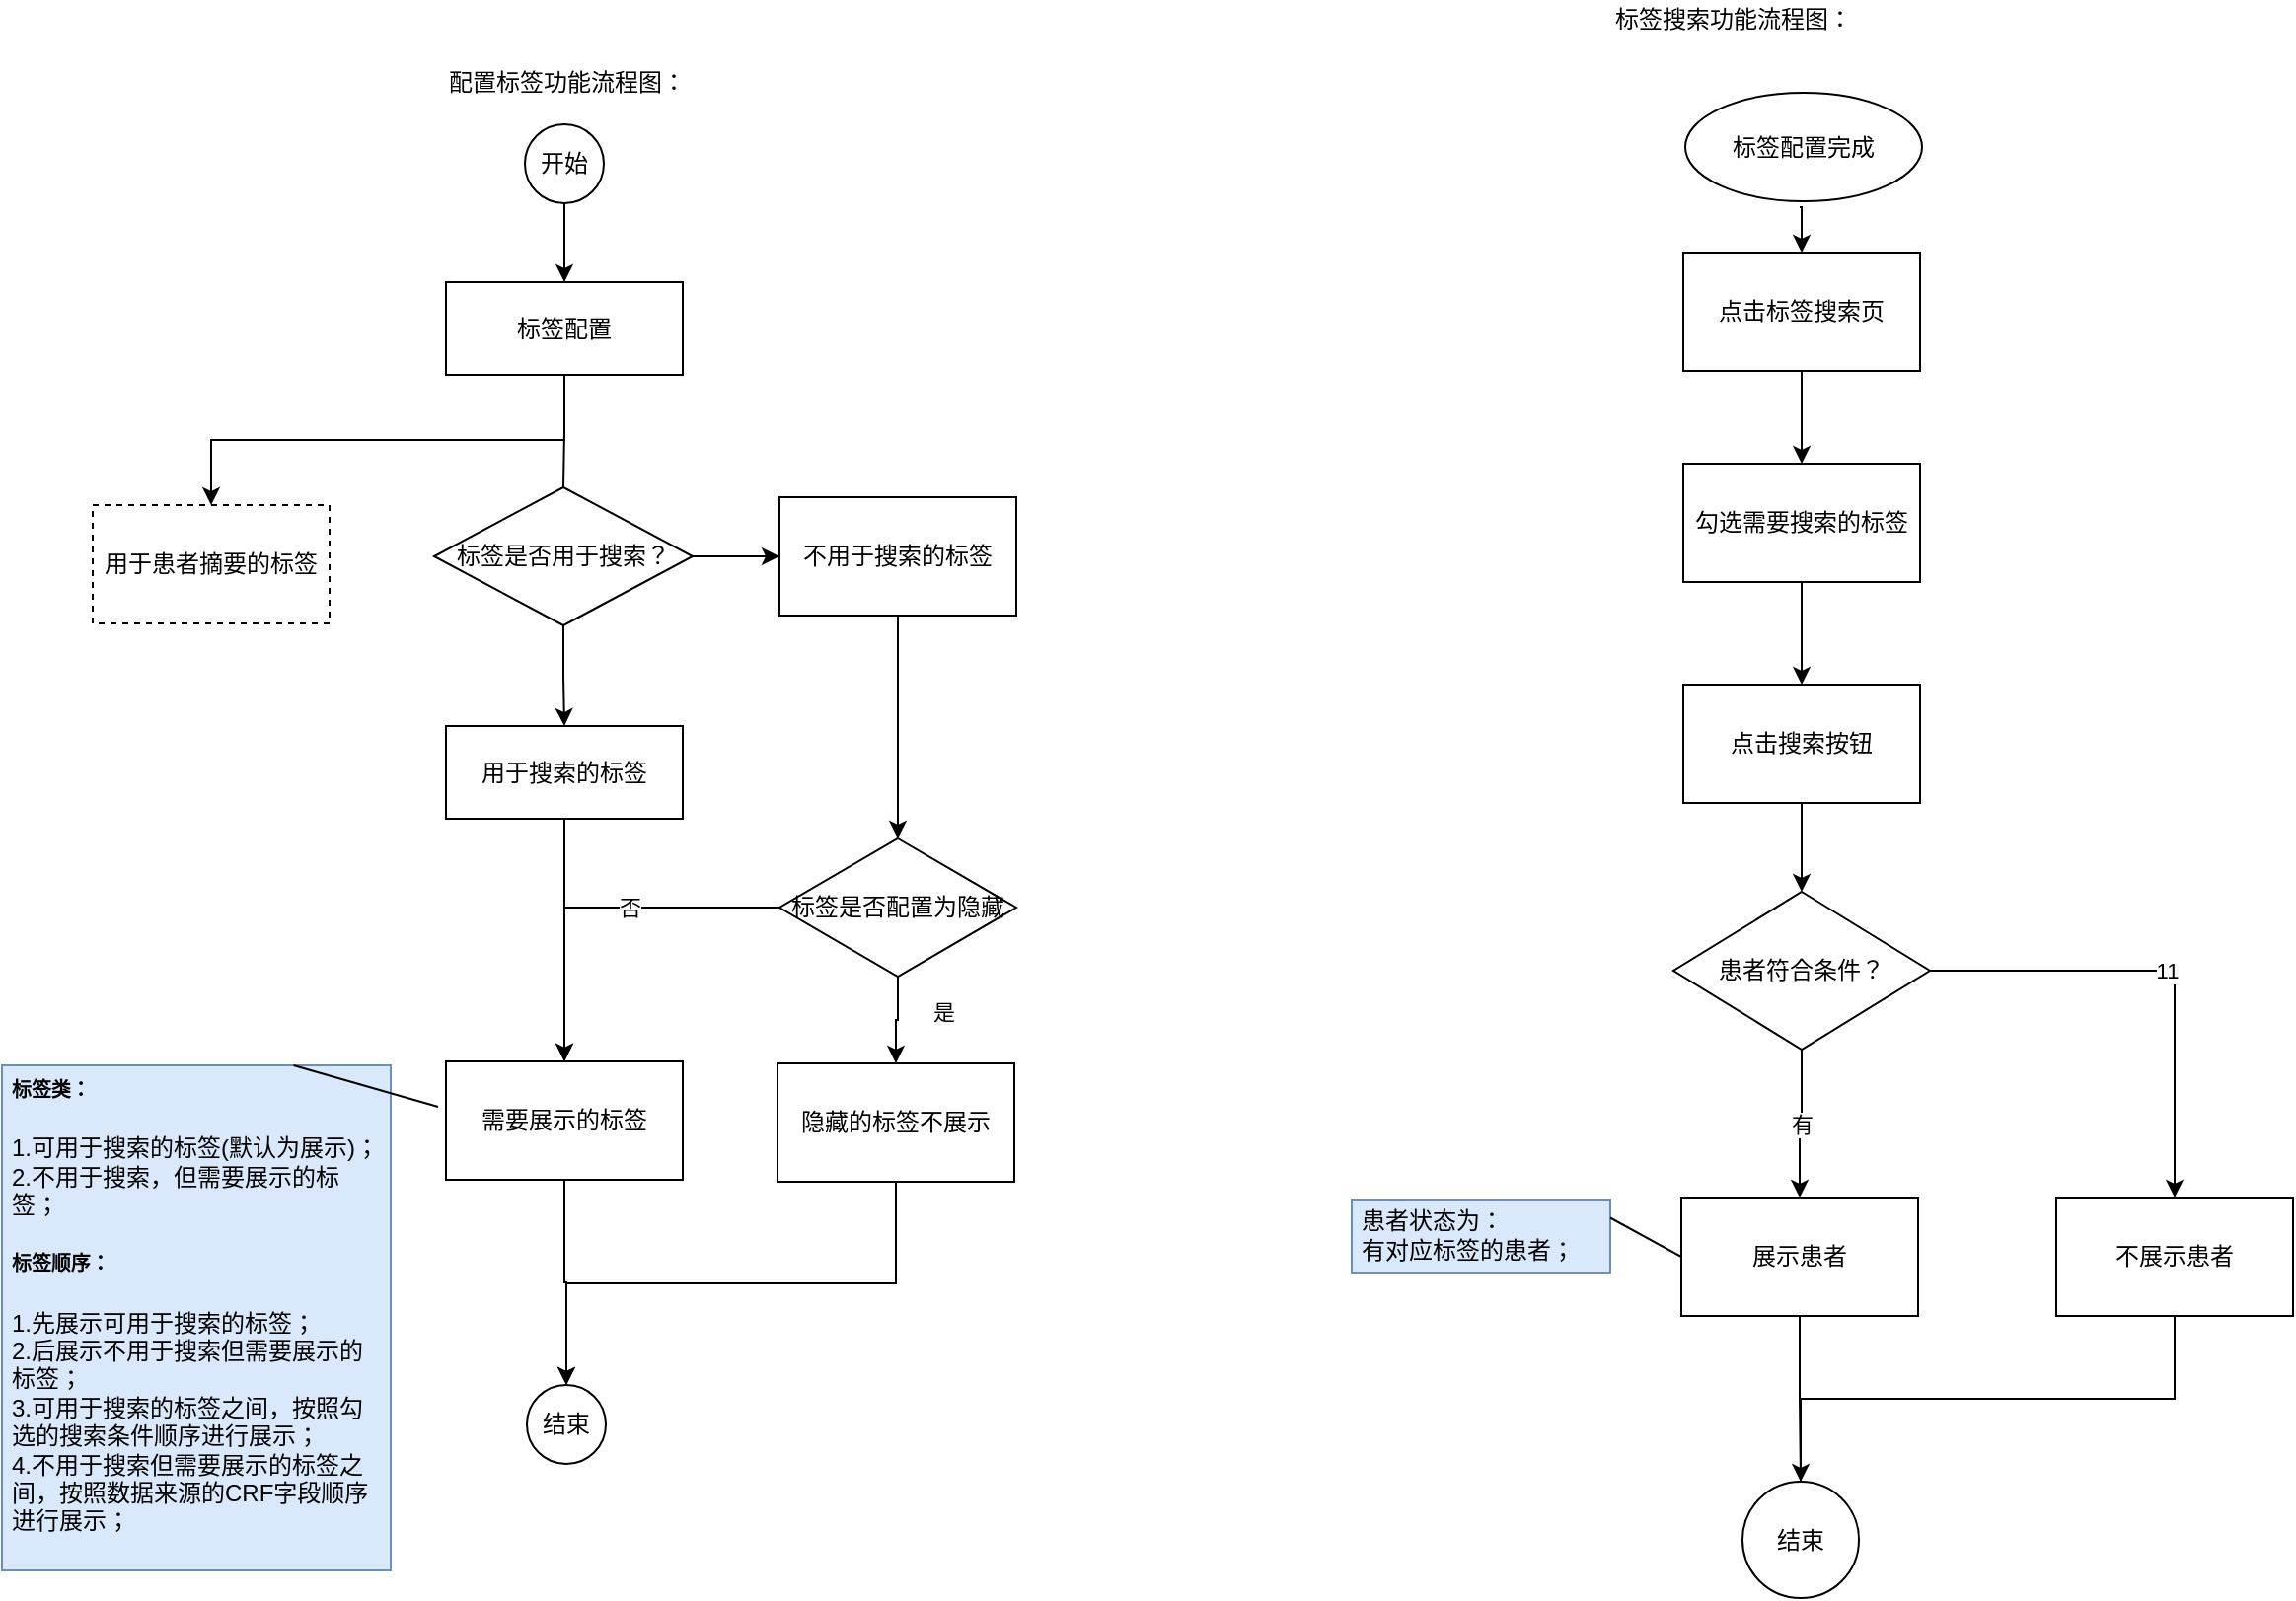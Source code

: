 <mxfile version="14.8.3" type="github">
  <diagram id="2TADyYtRJeXbwywr8u7V" name="第 1 页">
    <mxGraphModel dx="3577" dy="1285" grid="0" gridSize="10" guides="0" tooltips="1" connect="1" arrows="1" fold="1" page="1" pageScale="1" pageWidth="1200" pageHeight="1920" math="0" shadow="0">
      <root>
        <mxCell id="0" />
        <mxCell id="1" parent="0" />
        <mxCell id="0NsFDEd5azYHx1vuOnu8-48" style="edgeStyle=orthogonalEdgeStyle;rounded=0;orthogonalLoop=1;jettySize=auto;html=1;entryX=0.5;entryY=0;entryDx=0;entryDy=0;" parent="1" source="0NsFDEd5azYHx1vuOnu8-5" target="0NsFDEd5azYHx1vuOnu8-15" edge="1">
          <mxGeometry relative="1" as="geometry">
            <mxPoint x="-227" y="280" as="targetPoint" />
          </mxGeometry>
        </mxCell>
        <mxCell id="0NsFDEd5azYHx1vuOnu8-5" value="点击标签搜索页" style="rounded=0;whiteSpace=wrap;html=1;" parent="1" vertex="1">
          <mxGeometry x="-287" y="178" width="120" height="60" as="geometry" />
        </mxCell>
        <mxCell id="0NsFDEd5azYHx1vuOnu8-47" style="edgeStyle=orthogonalEdgeStyle;rounded=0;orthogonalLoop=1;jettySize=auto;html=1;exitX=0.5;exitY=1;exitDx=0;exitDy=0;entryX=0.5;entryY=0;entryDx=0;entryDy=0;" parent="1" target="0NsFDEd5azYHx1vuOnu8-5" edge="1">
          <mxGeometry relative="1" as="geometry">
            <mxPoint x="-228" y="155" as="sourcePoint" />
          </mxGeometry>
        </mxCell>
        <mxCell id="0NsFDEd5azYHx1vuOnu8-22" style="edgeStyle=orthogonalEdgeStyle;rounded=0;orthogonalLoop=1;jettySize=auto;html=1;entryX=0.5;entryY=0;entryDx=0;entryDy=0;" parent="1" source="0NsFDEd5azYHx1vuOnu8-15" target="0NsFDEd5azYHx1vuOnu8-19" edge="1">
          <mxGeometry relative="1" as="geometry" />
        </mxCell>
        <mxCell id="0NsFDEd5azYHx1vuOnu8-15" value="勾选需要搜索的标签" style="rounded=0;whiteSpace=wrap;html=1;" parent="1" vertex="1">
          <mxGeometry x="-287" y="285" width="120" height="60" as="geometry" />
        </mxCell>
        <mxCell id="0NsFDEd5azYHx1vuOnu8-19" value="点击搜索按钮" style="rounded=0;whiteSpace=wrap;html=1;" parent="1" vertex="1">
          <mxGeometry x="-287" y="397" width="120" height="60" as="geometry" />
        </mxCell>
        <mxCell id="0NsFDEd5azYHx1vuOnu8-33" style="edgeStyle=orthogonalEdgeStyle;rounded=0;orthogonalLoop=1;jettySize=auto;html=1;exitX=0.5;exitY=1;exitDx=0;exitDy=0;entryX=0.5;entryY=0;entryDx=0;entryDy=0;fillColor=#d5e8d4;" parent="1" source="0NsFDEd5azYHx1vuOnu8-19" target="0NsFDEd5azYHx1vuOnu8-24" edge="1">
          <mxGeometry relative="1" as="geometry">
            <mxPoint x="-228" y="580" as="sourcePoint" />
          </mxGeometry>
        </mxCell>
        <mxCell id="0NsFDEd5azYHx1vuOnu8-26" value="有" style="edgeStyle=orthogonalEdgeStyle;rounded=0;orthogonalLoop=1;jettySize=auto;html=1;exitX=0.5;exitY=1;exitDx=0;exitDy=0;entryX=0.5;entryY=0;entryDx=0;entryDy=0;" parent="1" source="0NsFDEd5azYHx1vuOnu8-24" target="0NsFDEd5azYHx1vuOnu8-25" edge="1">
          <mxGeometry relative="1" as="geometry" />
        </mxCell>
        <mxCell id="0NsFDEd5azYHx1vuOnu8-35" value="11" style="edgeStyle=orthogonalEdgeStyle;rounded=0;orthogonalLoop=1;jettySize=auto;html=1;entryX=0.5;entryY=0;entryDx=0;entryDy=0;" parent="1" source="0NsFDEd5azYHx1vuOnu8-24" target="0NsFDEd5azYHx1vuOnu8-27" edge="1">
          <mxGeometry relative="1" as="geometry" />
        </mxCell>
        <mxCell id="0NsFDEd5azYHx1vuOnu8-24" value="患者符合条件？" style="rhombus;whiteSpace=wrap;html=1;" parent="1" vertex="1">
          <mxGeometry x="-292" y="502" width="130" height="80" as="geometry" />
        </mxCell>
        <mxCell id="0NsFDEd5azYHx1vuOnu8-25" value="展示患者" style="rounded=0;whiteSpace=wrap;html=1;" parent="1" vertex="1">
          <mxGeometry x="-288" y="657" width="120" height="60" as="geometry" />
        </mxCell>
        <mxCell id="lo-D50GMY3HxLi5D7oOY-20" style="edgeStyle=orthogonalEdgeStyle;rounded=0;orthogonalLoop=1;jettySize=auto;html=1;exitX=0.5;exitY=1;exitDx=0;exitDy=0;" edge="1" parent="1" source="0NsFDEd5azYHx1vuOnu8-27" target="0NsFDEd5azYHx1vuOnu8-45">
          <mxGeometry relative="1" as="geometry" />
        </mxCell>
        <mxCell id="0NsFDEd5azYHx1vuOnu8-27" value="不展示患者" style="rounded=0;whiteSpace=wrap;html=1;" parent="1" vertex="1">
          <mxGeometry x="-98" y="657" width="120" height="60" as="geometry" />
        </mxCell>
        <mxCell id="0NsFDEd5azYHx1vuOnu8-39" style="edgeStyle=orthogonalEdgeStyle;rounded=0;orthogonalLoop=1;jettySize=auto;html=1;entryX=0.5;entryY=0;entryDx=0;entryDy=0;" parent="1" target="0NsFDEd5azYHx1vuOnu8-32" edge="1">
          <mxGeometry relative="1" as="geometry">
            <mxPoint x="530.0" y="1220" as="sourcePoint" />
          </mxGeometry>
        </mxCell>
        <mxCell id="0NsFDEd5azYHx1vuOnu8-52" value="标签搜索功能流程图：" style="text;html=1;strokeColor=none;fillColor=none;align=center;verticalAlign=middle;whiteSpace=wrap;rounded=0;" parent="1" vertex="1">
          <mxGeometry x="-337" y="50" width="151" height="20" as="geometry" />
        </mxCell>
        <mxCell id="0NsFDEd5azYHx1vuOnu8-53" value="配置标签功能流程图：" style="text;html=1;strokeColor=none;fillColor=none;align=center;verticalAlign=middle;whiteSpace=wrap;rounded=0;" parent="1" vertex="1">
          <mxGeometry x="-928" y="82" width="151" height="20" as="geometry" />
        </mxCell>
        <mxCell id="lo-D50GMY3HxLi5D7oOY-1" value="" style="edgeStyle=orthogonalEdgeStyle;rounded=0;orthogonalLoop=1;jettySize=auto;html=1;" edge="1" parent="1" source="0NsFDEd5azYHx1vuOnu8-54" target="0NsFDEd5azYHx1vuOnu8-55">
          <mxGeometry relative="1" as="geometry" />
        </mxCell>
        <mxCell id="0NsFDEd5azYHx1vuOnu8-54" value="开始" style="ellipse;whiteSpace=wrap;html=1;aspect=fixed;" parent="1" vertex="1">
          <mxGeometry x="-874" y="113" width="40" height="40" as="geometry" />
        </mxCell>
        <mxCell id="lo-D50GMY3HxLi5D7oOY-4" style="edgeStyle=orthogonalEdgeStyle;rounded=0;orthogonalLoop=1;jettySize=auto;html=1;entryX=0.5;entryY=0;entryDx=0;entryDy=0;startArrow=none;" edge="1" parent="1" source="lo-D50GMY3HxLi5D7oOY-34" target="lo-D50GMY3HxLi5D7oOY-25">
          <mxGeometry relative="1" as="geometry">
            <mxPoint x="-876" y="281" as="targetPoint" />
          </mxGeometry>
        </mxCell>
        <mxCell id="lo-D50GMY3HxLi5D7oOY-37" style="edgeStyle=orthogonalEdgeStyle;rounded=0;orthogonalLoop=1;jettySize=auto;html=1;entryX=0.5;entryY=0;entryDx=0;entryDy=0;strokeColor=#000000;exitX=0.5;exitY=1;exitDx=0;exitDy=0;" edge="1" parent="1" source="0NsFDEd5azYHx1vuOnu8-55" target="lo-D50GMY3HxLi5D7oOY-24">
          <mxGeometry relative="1" as="geometry">
            <mxPoint x="-754" y="254" as="sourcePoint" />
          </mxGeometry>
        </mxCell>
        <mxCell id="0NsFDEd5azYHx1vuOnu8-55" value="标签配置" style="rounded=0;whiteSpace=wrap;html=1;" parent="1" vertex="1">
          <mxGeometry x="-914" y="193" width="120" height="47" as="geometry" />
        </mxCell>
        <mxCell id="lo-D50GMY3HxLi5D7oOY-6" style="edgeStyle=orthogonalEdgeStyle;rounded=0;orthogonalLoop=1;jettySize=auto;html=1;exitX=0.5;exitY=1;exitDx=0;exitDy=0;entryX=0.5;entryY=0;entryDx=0;entryDy=0;" edge="1" parent="1" source="0NsFDEd5azYHx1vuOnu8-62" target="0NsFDEd5azYHx1vuOnu8-69">
          <mxGeometry relative="1" as="geometry" />
        </mxCell>
        <mxCell id="0NsFDEd5azYHx1vuOnu8-62" value="不用于搜索的标签" style="rounded=0;whiteSpace=wrap;html=1;" parent="1" vertex="1">
          <mxGeometry x="-745" y="302" width="120" height="60" as="geometry" />
        </mxCell>
        <mxCell id="0NsFDEd5azYHx1vuOnu8-67" style="edgeStyle=orthogonalEdgeStyle;rounded=0;orthogonalLoop=1;jettySize=auto;html=1;entryX=0.5;entryY=0;entryDx=0;entryDy=0;" parent="1" source="0NsFDEd5azYHx1vuOnu8-69" target="0NsFDEd5azYHx1vuOnu8-71" edge="1">
          <mxGeometry relative="1" as="geometry" />
        </mxCell>
        <mxCell id="lo-D50GMY3HxLi5D7oOY-17" value="是" style="edgeLabel;html=1;align=center;verticalAlign=middle;resizable=0;points=[];" vertex="1" connectable="0" parent="0NsFDEd5azYHx1vuOnu8-67">
          <mxGeometry x="-0.27" relative="1" as="geometry">
            <mxPoint x="23" y="1" as="offset" />
          </mxGeometry>
        </mxCell>
        <mxCell id="0NsFDEd5azYHx1vuOnu8-68" style="edgeStyle=orthogonalEdgeStyle;rounded=0;orthogonalLoop=1;jettySize=auto;html=1;entryX=0.5;entryY=0;entryDx=0;entryDy=0;" parent="1" source="0NsFDEd5azYHx1vuOnu8-69" target="0NsFDEd5azYHx1vuOnu8-73" edge="1">
          <mxGeometry relative="1" as="geometry" />
        </mxCell>
        <mxCell id="lo-D50GMY3HxLi5D7oOY-16" value="否" style="edgeLabel;html=1;align=center;verticalAlign=middle;resizable=0;points=[];" vertex="1" connectable="0" parent="0NsFDEd5azYHx1vuOnu8-68">
          <mxGeometry x="-0.532" y="-3" relative="1" as="geometry">
            <mxPoint x="-32" y="3" as="offset" />
          </mxGeometry>
        </mxCell>
        <mxCell id="0NsFDEd5azYHx1vuOnu8-69" value="标签是否配置为隐藏" style="rhombus;whiteSpace=wrap;html=1;" parent="1" vertex="1">
          <mxGeometry x="-745" y="475" width="120" height="70" as="geometry" />
        </mxCell>
        <mxCell id="0NsFDEd5azYHx1vuOnu8-71" value="隐藏的标签不展示" style="rounded=0;whiteSpace=wrap;html=1;" parent="1" vertex="1">
          <mxGeometry x="-746" y="589" width="120" height="60" as="geometry" />
        </mxCell>
        <mxCell id="0NsFDEd5azYHx1vuOnu8-72" style="edgeStyle=orthogonalEdgeStyle;rounded=0;orthogonalLoop=1;jettySize=auto;html=1;entryX=0.5;entryY=0;entryDx=0;entryDy=0;" parent="1" source="0NsFDEd5azYHx1vuOnu8-73" target="lo-D50GMY3HxLi5D7oOY-10" edge="1">
          <mxGeometry relative="1" as="geometry">
            <mxPoint x="-853.5" y="705" as="targetPoint" />
          </mxGeometry>
        </mxCell>
        <mxCell id="0NsFDEd5azYHx1vuOnu8-73" value="需要展示的标签" style="rounded=0;whiteSpace=wrap;html=1;" parent="1" vertex="1">
          <mxGeometry x="-914" y="588" width="120" height="60" as="geometry" />
        </mxCell>
        <mxCell id="lo-D50GMY3HxLi5D7oOY-13" style="edgeStyle=orthogonalEdgeStyle;rounded=0;orthogonalLoop=1;jettySize=auto;html=1;exitX=0.5;exitY=1;exitDx=0;exitDy=0;" edge="1" parent="1" source="0NsFDEd5azYHx1vuOnu8-71" target="lo-D50GMY3HxLi5D7oOY-10">
          <mxGeometry relative="1" as="geometry">
            <mxPoint x="-853.5" y="754" as="sourcePoint" />
          </mxGeometry>
        </mxCell>
        <mxCell id="0NsFDEd5azYHx1vuOnu8-79" style="edgeStyle=orthogonalEdgeStyle;rounded=0;orthogonalLoop=1;jettySize=auto;html=1;exitX=0.5;exitY=1;exitDx=0;exitDy=0;" parent="1" source="0NsFDEd5azYHx1vuOnu8-53" target="0NsFDEd5azYHx1vuOnu8-53" edge="1">
          <mxGeometry relative="1" as="geometry" />
        </mxCell>
        <mxCell id="lo-D50GMY3HxLi5D7oOY-2" value="&lt;span&gt;标签配置完成&lt;/span&gt;" style="ellipse;whiteSpace=wrap;html=1;" vertex="1" parent="1">
          <mxGeometry x="-286" y="97" width="120" height="55" as="geometry" />
        </mxCell>
        <mxCell id="lo-D50GMY3HxLi5D7oOY-10" value="结束" style="ellipse;whiteSpace=wrap;html=1;aspect=fixed;" vertex="1" parent="1">
          <mxGeometry x="-873" y="752" width="40" height="40" as="geometry" />
        </mxCell>
        <mxCell id="0NsFDEd5azYHx1vuOnu8-45" value="结束" style="ellipse;whiteSpace=wrap;html=1;aspect=fixed;" parent="1" vertex="1">
          <mxGeometry x="-257" y="801" width="59" height="59" as="geometry" />
        </mxCell>
        <mxCell id="lo-D50GMY3HxLi5D7oOY-18" value="" style="edgeStyle=orthogonalEdgeStyle;rounded=0;orthogonalLoop=1;jettySize=auto;html=1;exitX=0.5;exitY=1;exitDx=0;exitDy=0;endArrow=none;" edge="1" parent="1" source="0NsFDEd5azYHx1vuOnu8-25" target="0NsFDEd5azYHx1vuOnu8-45">
          <mxGeometry relative="1" as="geometry">
            <mxPoint x="-38" y="1267" as="targetPoint" />
            <mxPoint x="-228" y="717" as="sourcePoint" />
          </mxGeometry>
        </mxCell>
        <mxCell id="lo-D50GMY3HxLi5D7oOY-22" value="&lt;h5&gt;标签类：&lt;/h5&gt;1.可用于搜索的标签(默认为展示)；&lt;br&gt;2.不用于搜索，但需要展示的标签；&lt;br&gt;&lt;h5&gt;标签顺序：&lt;/h5&gt;1.先展示可用于搜索的标签；&lt;br&gt;2.后展示不用于搜索但需要展示的标签；&lt;br&gt;3.可用于搜索的标签之间，按照勾选的搜索条件顺序进行展示；&lt;br&gt;4.不用于搜索但需要展示的标签之间，按照数据来源的CRF字段顺序进行展示；" style="text;html=1;fillColor=#dae8fc;spacing=5;spacingTop=-20;whiteSpace=wrap;overflow=hidden;rounded=0;strokeColor=#6c8ebf;" vertex="1" parent="1">
          <mxGeometry x="-1139" y="590" width="197" height="256" as="geometry" />
        </mxCell>
        <mxCell id="lo-D50GMY3HxLi5D7oOY-23" value="&lt;br&gt;患者状态为：&lt;br&gt;有对应标签的患者；" style="text;html=1;fillColor=#dae8fc;spacing=5;spacingTop=-20;whiteSpace=wrap;overflow=hidden;rounded=0;strokeColor=#6c8ebf;" vertex="1" parent="1">
          <mxGeometry x="-455" y="658" width="131" height="37" as="geometry" />
        </mxCell>
        <mxCell id="lo-D50GMY3HxLi5D7oOY-24" value="用于患者摘要的标签" style="rounded=0;whiteSpace=wrap;html=1;dashed=1;" vertex="1" parent="1">
          <mxGeometry x="-1093" y="306" width="120" height="60" as="geometry" />
        </mxCell>
        <mxCell id="lo-D50GMY3HxLi5D7oOY-33" style="edgeStyle=orthogonalEdgeStyle;rounded=0;orthogonalLoop=1;jettySize=auto;html=1;entryX=0.5;entryY=0;entryDx=0;entryDy=0;strokeColor=#000000;" edge="1" parent="1" source="lo-D50GMY3HxLi5D7oOY-25" target="0NsFDEd5azYHx1vuOnu8-73">
          <mxGeometry relative="1" as="geometry" />
        </mxCell>
        <mxCell id="lo-D50GMY3HxLi5D7oOY-25" value="用于搜索的标签" style="rounded=0;whiteSpace=wrap;html=1;" vertex="1" parent="1">
          <mxGeometry x="-914" y="418" width="120" height="47" as="geometry" />
        </mxCell>
        <mxCell id="lo-D50GMY3HxLi5D7oOY-36" style="edgeStyle=orthogonalEdgeStyle;rounded=0;orthogonalLoop=1;jettySize=auto;html=1;entryX=0;entryY=0.5;entryDx=0;entryDy=0;strokeColor=#000000;" edge="1" parent="1" source="lo-D50GMY3HxLi5D7oOY-34" target="0NsFDEd5azYHx1vuOnu8-62">
          <mxGeometry relative="1" as="geometry" />
        </mxCell>
        <mxCell id="lo-D50GMY3HxLi5D7oOY-34" value="标签是否用于搜索？" style="rhombus;whiteSpace=wrap;html=1;" vertex="1" parent="1">
          <mxGeometry x="-920" y="297" width="131" height="70" as="geometry" />
        </mxCell>
        <mxCell id="lo-D50GMY3HxLi5D7oOY-35" value="" style="edgeStyle=orthogonalEdgeStyle;rounded=0;orthogonalLoop=1;jettySize=auto;html=1;entryX=0.5;entryY=0;entryDx=0;entryDy=0;endArrow=none;" edge="1" parent="1" source="0NsFDEd5azYHx1vuOnu8-55" target="lo-D50GMY3HxLi5D7oOY-34">
          <mxGeometry relative="1" as="geometry">
            <mxPoint x="-854" y="240" as="sourcePoint" />
            <mxPoint x="-853" y="383.0" as="targetPoint" />
          </mxGeometry>
        </mxCell>
        <mxCell id="lo-D50GMY3HxLi5D7oOY-40" value="" style="endArrow=none;html=1;strokeColor=#000000;exitX=0.75;exitY=0;exitDx=0;exitDy=0;" edge="1" parent="1" source="lo-D50GMY3HxLi5D7oOY-22">
          <mxGeometry width="50" height="50" relative="1" as="geometry">
            <mxPoint x="-949" y="559" as="sourcePoint" />
            <mxPoint x="-918" y="611" as="targetPoint" />
          </mxGeometry>
        </mxCell>
        <mxCell id="lo-D50GMY3HxLi5D7oOY-42" value="" style="endArrow=none;html=1;strokeColor=#000000;entryX=1;entryY=0.25;entryDx=0;entryDy=0;exitX=0;exitY=0.5;exitDx=0;exitDy=0;" edge="1" parent="1" source="0NsFDEd5azYHx1vuOnu8-25" target="lo-D50GMY3HxLi5D7oOY-23">
          <mxGeometry width="50" height="50" relative="1" as="geometry">
            <mxPoint x="219" y="552" as="sourcePoint" />
            <mxPoint x="20" y="492" as="targetPoint" />
          </mxGeometry>
        </mxCell>
      </root>
    </mxGraphModel>
  </diagram>
</mxfile>

